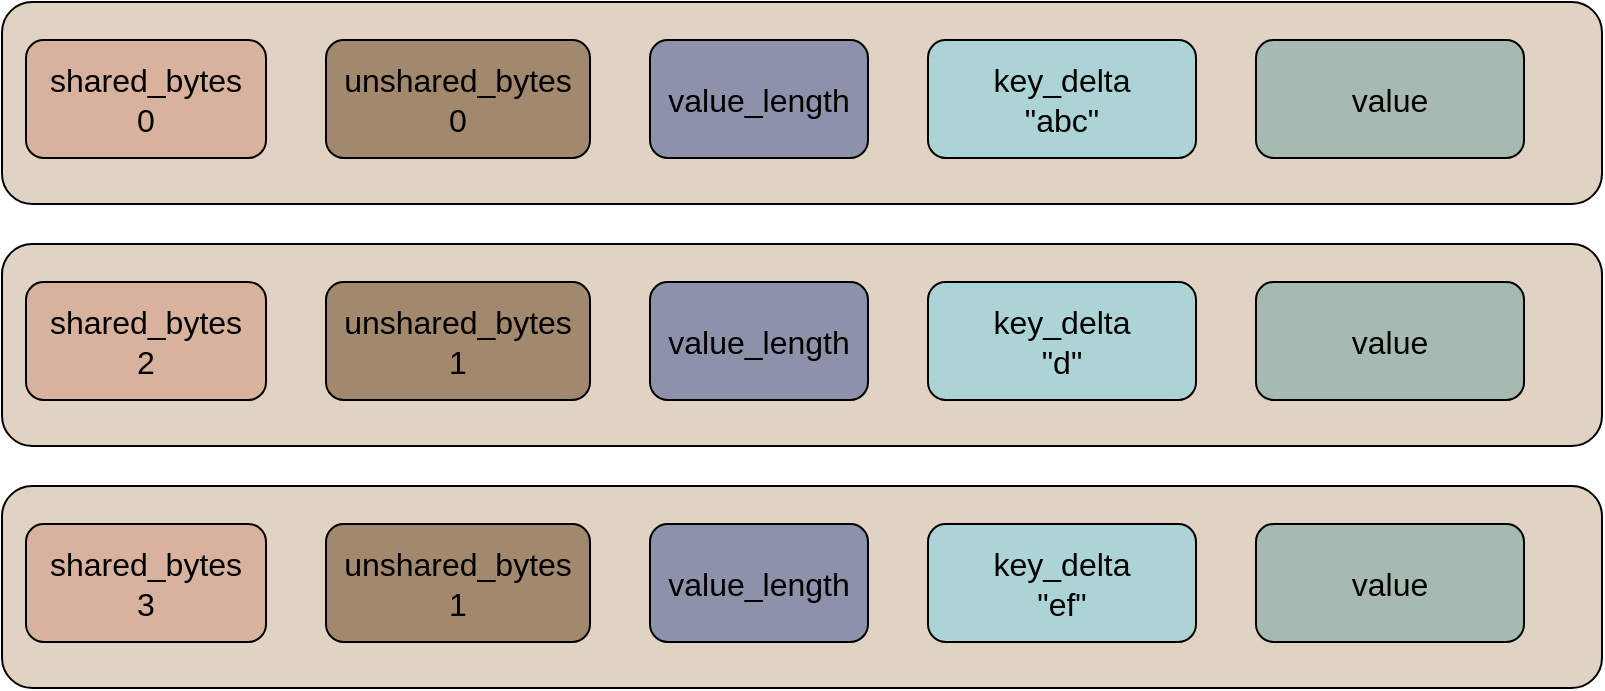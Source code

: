 <mxfile>
    <diagram id="YQEeyEsAXImCTdxHAv1M" name="第 1 页">
        <mxGraphModel dx="1172" dy="791" grid="0" gridSize="10" guides="1" tooltips="1" connect="1" arrows="1" fold="1" page="1" pageScale="1" pageWidth="2339" pageHeight="3300" background="#ffffff" math="0" shadow="0">
            <root>
                <mxCell id="0"/>
                <mxCell id="1" parent="0"/>
                <mxCell id="104" value="" style="group" vertex="1" connectable="0" parent="1">
                    <mxGeometry x="98" y="95" width="800" height="101" as="geometry"/>
                </mxCell>
                <mxCell id="67" value="" style="rounded=1;whiteSpace=wrap;html=1;fontSize=16;fillColor=#E0D3C3;" parent="104" vertex="1">
                    <mxGeometry width="800" height="101" as="geometry"/>
                </mxCell>
                <mxCell id="80" value="shared_bytes&lt;br&gt;0" style="rounded=1;whiteSpace=wrap;html=1;fontSize=16;fillColor=#D8B29C;fontColor=default;labelBackgroundColor=none;" parent="104" vertex="1">
                    <mxGeometry x="12" y="19" width="120" height="59" as="geometry"/>
                </mxCell>
                <mxCell id="84" value="value_length&lt;br&gt;" style="rounded=1;whiteSpace=wrap;html=1;fontSize=16;fillColor=#8D91AA;fontColor=default;labelBackgroundColor=none;" parent="104" vertex="1">
                    <mxGeometry x="324" y="19" width="109" height="59" as="geometry"/>
                </mxCell>
                <mxCell id="100" value="key_delta&lt;br&gt;&quot;abc&quot;" style="rounded=1;whiteSpace=wrap;html=1;fontSize=16;fillColor=#ACD4D6;fontColor=default;labelBackgroundColor=none;" parent="104" vertex="1">
                    <mxGeometry x="463" y="19" width="134" height="59" as="geometry"/>
                </mxCell>
                <mxCell id="102" value="unshared_bytes&lt;br&gt;0" style="rounded=1;whiteSpace=wrap;html=1;fontSize=16;fillColor=#A2886D;fontColor=default;labelBackgroundColor=none;" vertex="1" parent="104">
                    <mxGeometry x="162" y="19" width="132" height="59" as="geometry"/>
                </mxCell>
                <mxCell id="103" value="value" style="rounded=1;whiteSpace=wrap;html=1;fontSize=16;fillColor=#A6BAAF;fontColor=default;labelBackgroundColor=none;" vertex="1" parent="104">
                    <mxGeometry x="627" y="19" width="134" height="59" as="geometry"/>
                </mxCell>
                <mxCell id="105" value="" style="group" vertex="1" connectable="0" parent="1">
                    <mxGeometry x="98" y="216" width="800" height="101" as="geometry"/>
                </mxCell>
                <mxCell id="106" value="" style="rounded=1;whiteSpace=wrap;html=1;fontSize=16;fillColor=#E0D3C3;" vertex="1" parent="105">
                    <mxGeometry width="800" height="101" as="geometry"/>
                </mxCell>
                <mxCell id="107" value="shared_bytes&lt;br&gt;2" style="rounded=1;whiteSpace=wrap;html=1;fontSize=16;fillColor=#D8B29C;fontColor=default;labelBackgroundColor=none;" vertex="1" parent="105">
                    <mxGeometry x="12" y="19" width="120" height="59" as="geometry"/>
                </mxCell>
                <mxCell id="108" value="value_length&lt;br&gt;" style="rounded=1;whiteSpace=wrap;html=1;fontSize=16;fillColor=#8D91AA;fontColor=default;labelBackgroundColor=none;" vertex="1" parent="105">
                    <mxGeometry x="324" y="19" width="109" height="59" as="geometry"/>
                </mxCell>
                <mxCell id="109" value="key_delta&lt;br&gt;&quot;d&quot;" style="rounded=1;whiteSpace=wrap;html=1;fontSize=16;fillColor=#ACD4D6;fontColor=default;labelBackgroundColor=none;" vertex="1" parent="105">
                    <mxGeometry x="463" y="19" width="134" height="59" as="geometry"/>
                </mxCell>
                <mxCell id="110" value="unshared_bytes&lt;br&gt;1" style="rounded=1;whiteSpace=wrap;html=1;fontSize=16;fillColor=#A2886D;fontColor=default;labelBackgroundColor=none;" vertex="1" parent="105">
                    <mxGeometry x="162" y="19" width="132" height="59" as="geometry"/>
                </mxCell>
                <mxCell id="111" value="value" style="rounded=1;whiteSpace=wrap;html=1;fontSize=16;fillColor=#A6BAAF;fontColor=default;labelBackgroundColor=none;" vertex="1" parent="105">
                    <mxGeometry x="627" y="19" width="134" height="59" as="geometry"/>
                </mxCell>
                <mxCell id="112" value="" style="group" vertex="1" connectable="0" parent="1">
                    <mxGeometry x="98" y="337" width="800" height="101" as="geometry"/>
                </mxCell>
                <mxCell id="113" value="" style="rounded=1;whiteSpace=wrap;html=1;fontSize=16;fillColor=#E0D3C3;" vertex="1" parent="112">
                    <mxGeometry width="800" height="101" as="geometry"/>
                </mxCell>
                <mxCell id="114" value="shared_bytes&lt;br&gt;3" style="rounded=1;whiteSpace=wrap;html=1;fontSize=16;fillColor=#D8B29C;fontColor=default;labelBackgroundColor=none;" vertex="1" parent="112">
                    <mxGeometry x="12" y="19" width="120" height="59" as="geometry"/>
                </mxCell>
                <mxCell id="115" value="value_length&lt;br&gt;" style="rounded=1;whiteSpace=wrap;html=1;fontSize=16;fillColor=#8D91AA;fontColor=default;labelBackgroundColor=none;" vertex="1" parent="112">
                    <mxGeometry x="324" y="19" width="109" height="59" as="geometry"/>
                </mxCell>
                <mxCell id="116" value="key_delta&lt;br&gt;&quot;ef&quot;" style="rounded=1;whiteSpace=wrap;html=1;fontSize=16;fillColor=#ACD4D6;fontColor=default;labelBackgroundColor=none;" vertex="1" parent="112">
                    <mxGeometry x="463" y="19" width="134" height="59" as="geometry"/>
                </mxCell>
                <mxCell id="117" value="unshared_bytes&lt;br&gt;1" style="rounded=1;whiteSpace=wrap;html=1;fontSize=16;fillColor=#A2886D;fontColor=default;labelBackgroundColor=none;" vertex="1" parent="112">
                    <mxGeometry x="162" y="19" width="132" height="59" as="geometry"/>
                </mxCell>
                <mxCell id="118" value="value" style="rounded=1;whiteSpace=wrap;html=1;fontSize=16;fillColor=#A6BAAF;fontColor=default;labelBackgroundColor=none;" vertex="1" parent="112">
                    <mxGeometry x="627" y="19" width="134" height="59" as="geometry"/>
                </mxCell>
            </root>
        </mxGraphModel>
    </diagram>
</mxfile>